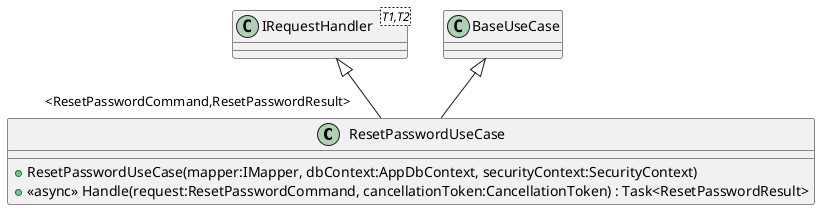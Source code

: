 @startuml
class ResetPasswordUseCase {
    + ResetPasswordUseCase(mapper:IMapper, dbContext:AppDbContext, securityContext:SecurityContext)
    + <<async>> Handle(request:ResetPasswordCommand, cancellationToken:CancellationToken) : Task<ResetPasswordResult>
}
class "IRequestHandler"<T1,T2> {
}
BaseUseCase <|-- ResetPasswordUseCase
"IRequestHandler" <|-- "<ResetPasswordCommand,ResetPasswordResult>" ResetPasswordUseCase
@enduml
